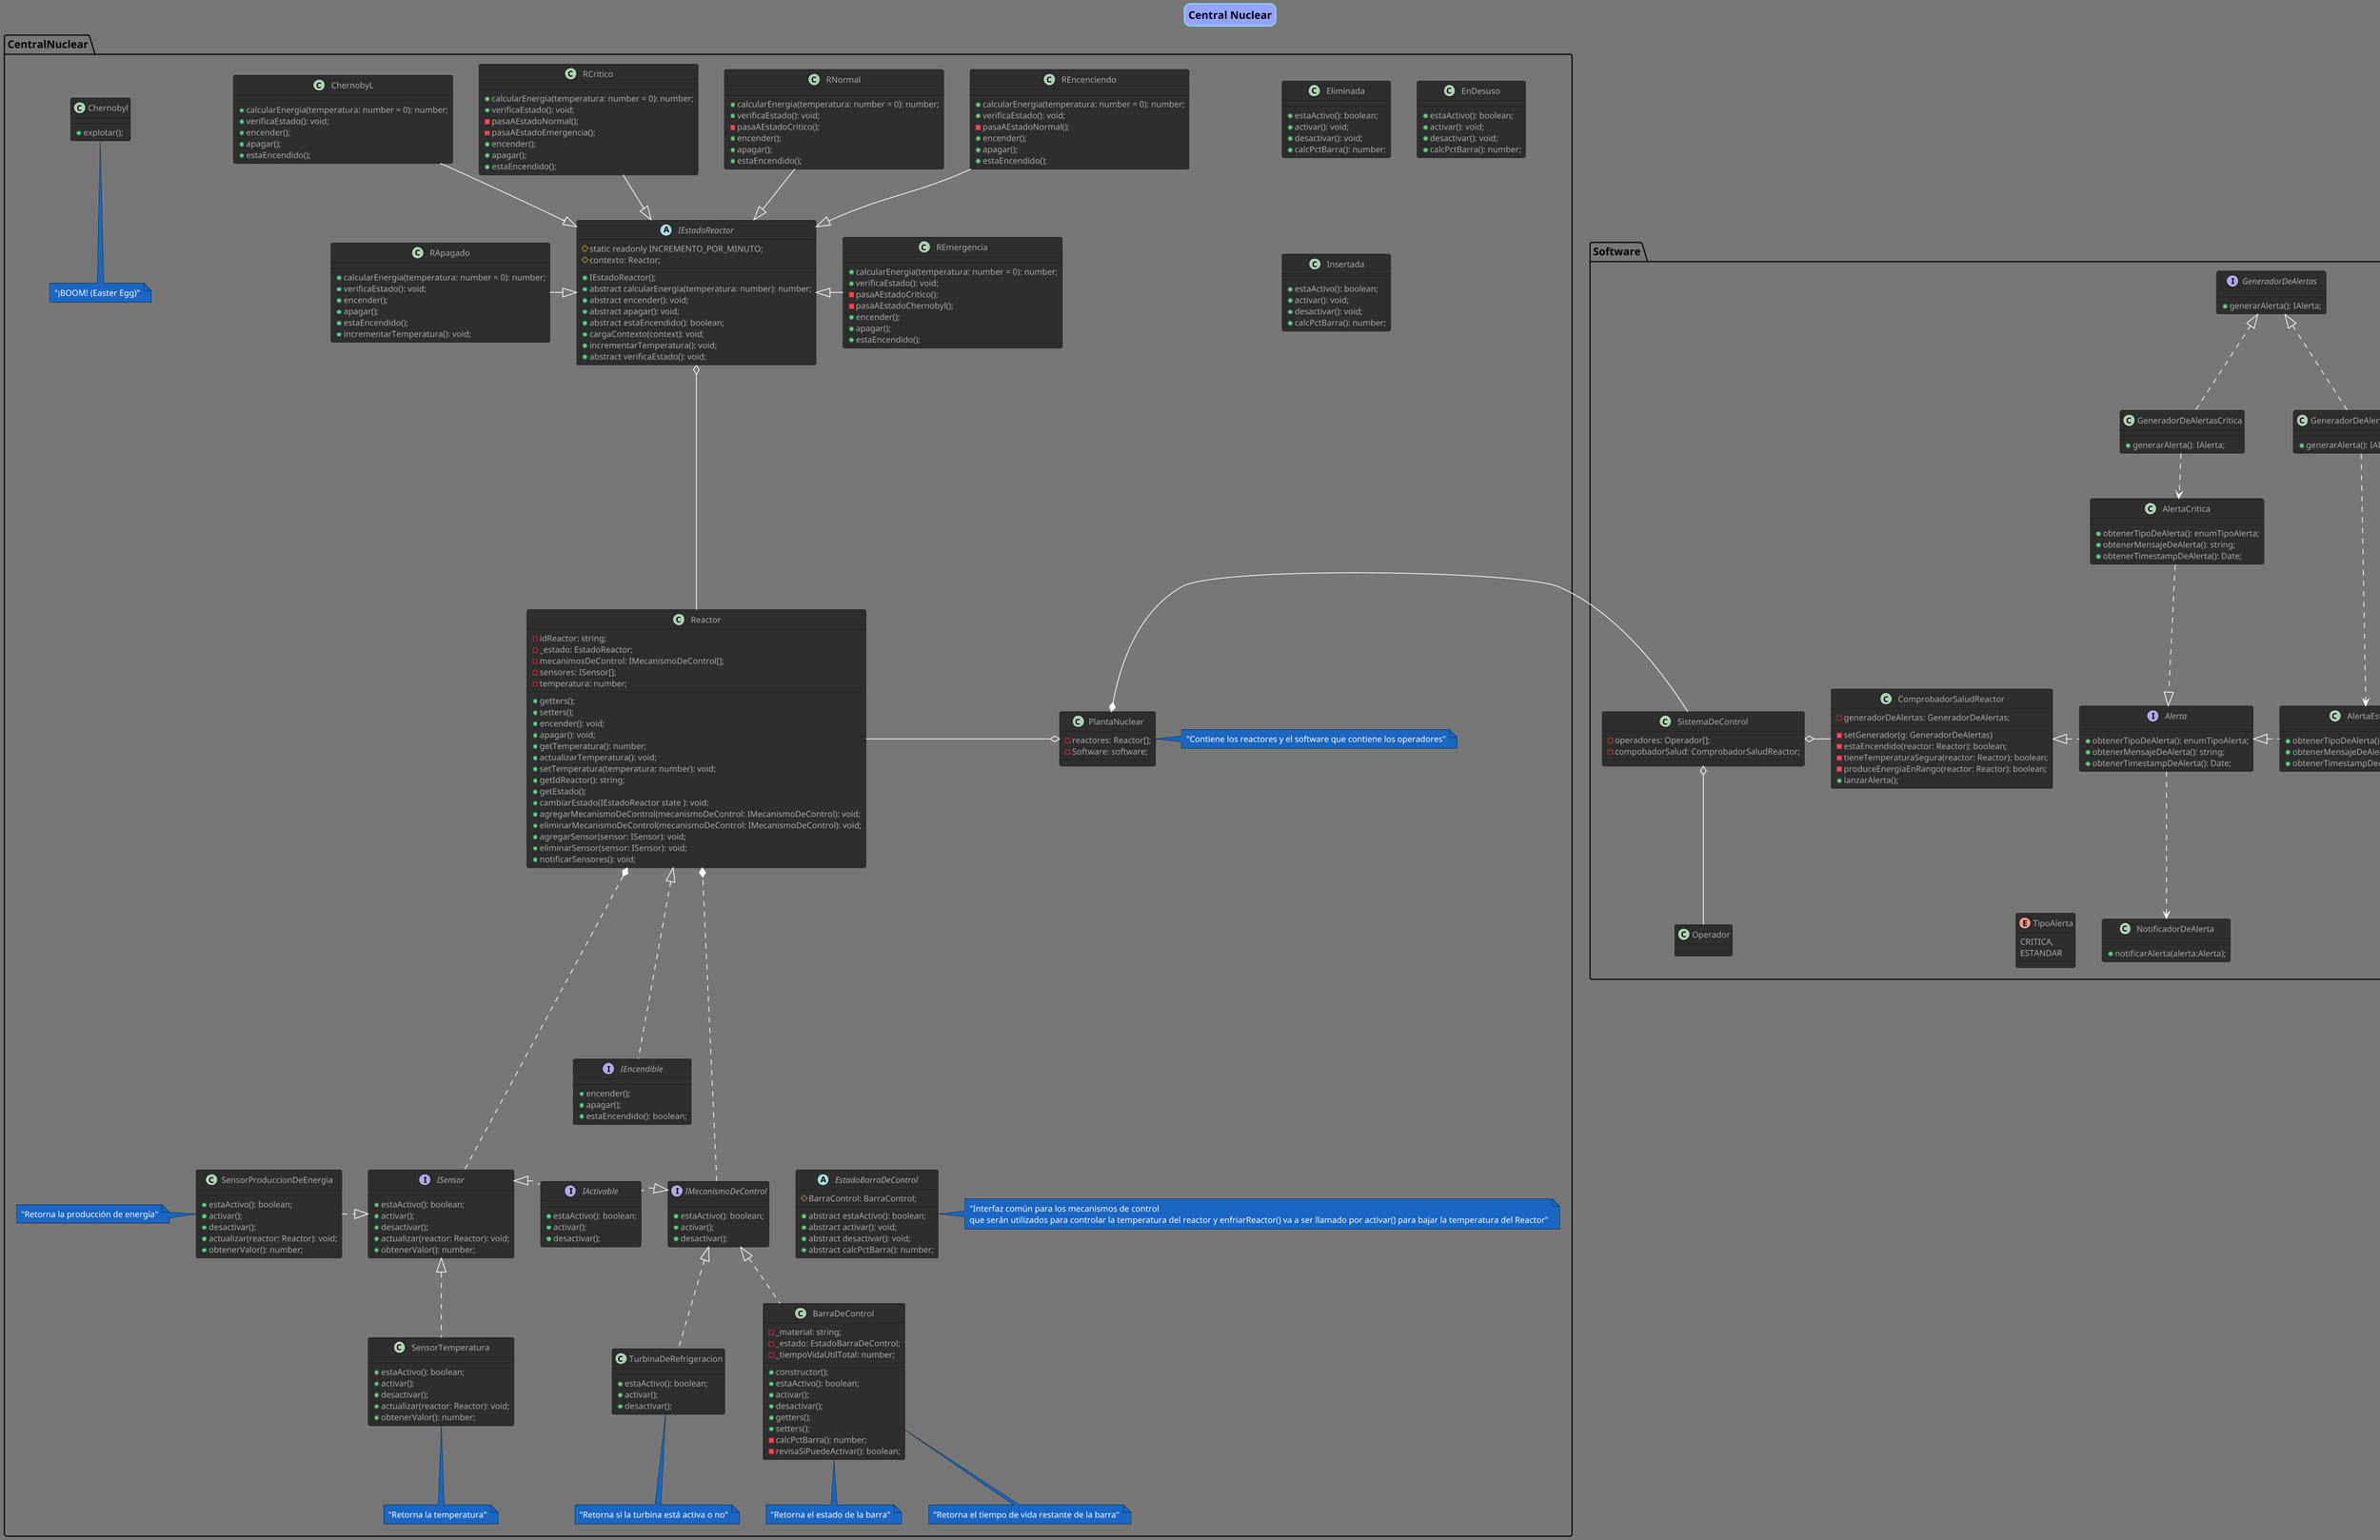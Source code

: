 @startuml TP

title "Central Nuclear"
!theme reddress-darkblue
scale 1.3

skinparam titleBorderRoundCorner 15
skinparam titleBorderThickness 2
skinparam titleBorderColor skyBlue
skinparam titleBackgroundColor #96a2ff


package CentralNuclear {


' Planta nuclear
class PlantaNuclear {
    - reactores: Reactor[];
    - Software: software;
}

' Reactor
class Reactor{
    - idReactor: string;
    - _estado: EstadoReactor;
    - mecanimosDeControl: IMecanismoDeControl[];
    - sensores: ISensor[];
    - temperatura: number;
    + getters();
    + setters();
    + encender(): void;
    + apagar(): void;
    + getTemperatura(): number;
    + actualizarTemperatura(): void;
    + setTemperatura(temperatura: number): void;
    + getIdReactor(): string;
    + getEstado();
    + cambiarEstado(IEstadoReactor state ): void;
    + agregarMecanismoDeControl(mecanismoDeControl: IMecanismoDeControl): void;
    + eliminarMecanismoDeControl(mecanismoDeControl: IMecanismoDeControl): void;
    + agregarSensor(sensor: ISensor): void;
    + eliminarSensor(sensor: ISensor): void;
    + notificarSensores(): void;
}

abstract class IEstadoReactor {
    # static readonly INCREMENTO_POR_MINUTO;
    # contexto: Reactor;
    + IEstadoReactor();
    + abstract calcularEnergia(temperatura: number): number;
    + abstract encender(): void;
    + abstract apagar(): void;
    + abstract estaEncendido(): boolean;
    + cargaContexto(context): void;
    + incrementarTemperatura(): void;
    + abstract verificaEstado(): void;
}

class ChernobyL
{
    + calcularEnergia(temperatura: number = 0): number;
    + verificaEstado(): void;
    + encender();
    + apagar();
    + estaEncendido();
}

class RApagado
{
    + calcularEnergia(temperatura: number = 0): number;
    + verificaEstado(): void;
    + encender();
    + apagar();
    + estaEncendido();
    + incrementarTemperatura(): void;
}

class RCritico
{
    + calcularEnergia(temperatura: number = 0): number;
    + verificaEstado(): void;
    - pasaAEstadoNormal();
    - pasaAEstadoEmergencia();
    + encender();
    + apagar();
    + estaEncendido();
}

class REmergencia
{
    + calcularEnergia(temperatura: number = 0): number;
    + verificaEstado(): void;
    - pasaAEstadoCritico();
    - pasaAEstadoChernobyl();
    + encender();
    + apagar();
    + estaEncendido();
}

class REncenciendo
{
    + calcularEnergia(temperatura: number = 0): number;
    + verificaEstado(): void;
    - pasaAEstadoNormal();
    + encender();
    + apagar();
    + estaEncendido();
}

class RNormal
{
    + calcularEnergia(temperatura: number = 0): number;
    + verificaEstado(): void;
    - pasaAEstadoCritico();
    + encender();
    + apagar();
    + estaEncendido();
}

'Interfaces generales
interface IEncendible {
    + encender();
    + apagar();
    + estaEncendido(): boolean;
}

interface IActivable {
    + estaActivo(): boolean;
    + activar();
    + desactivar();
}


'Sensores
interface ISensor{
    + estaActivo(): boolean;
    + activar();
    + desactivar();
    + actualizar(reactor: Reactor): void;
    + obtenerValor(): number;
}

class SensorTemperatura{
    ' lee en °C
    + estaActivo(): boolean;
    + activar();
    + desactivar();
    + actualizar(reactor: Reactor): void;
    + obtenerValor(): number;
}

class SensorProduccionDeEnergia {
    ' lee en watts
    + estaActivo(): boolean;
    + activar();
    + desactivar();
    + actualizar(reactor: Reactor): void;
    + obtenerValor(): number;
}

' Mecanismos de control
interface IMecanismoDeControl{
    + estaActivo(): boolean;
    + activar();
    + desactivar();
}

'' Barra de control
class BarraDeControl implements IMecanismoDeControl {
    - _material: string;
    - _estado: EstadoBarraDeControl;
    - _tiempoVidaUtilTotal: number;
    + constructor();
    + estaActivo(): boolean;
    'insertar barra
    + activar();
    ' quitar barra
    + desactivar();
    + getters();
    + setters();
    - calcPctBarra(): number;
    - revisaSiPuedeActivar(): boolean;

}

abstract class EstadoBarraDeControl {
    #BarraControl: BarraControl;

    +abstract estaActivo(): boolean;
    +abstract activar(): void;
    +abstract desactivar(): void;
    +abstract calcPctBarra(): number;
}

class Eliminada {
    +estaActivo(): boolean;
    +activar(): void;
    +desactivar(): void;
    +calcPctBarra(): number;
}

class EnDesuso {
    +estaActivo(): boolean;
    +activar(): void;
    +desactivar(): void;
    +calcPctBarra(): number;
}

class Insertada {
    +estaActivo(): boolean;
    +activar(): void;
    +desactivar(): void;
    +calcPctBarra(): number;
}

'' Turbina de refrigeración
class TurbinaDeRefrigeracion implements IMecanismoDeControl {
    + estaActivo(): boolean;
    + activar();
    + desactivar();
}


' Easter egg...

class Chernobyl {
    + explotar();
}

'Relaciones
Reactor --------r-o PlantaNuclear
Reactor *..... ISensor
Reactor *...l... IMecanismoDeControl
IActivable -[hidden]r- IMecanismoDeControl
IActivable -[hidden]l- ISensor
IEstadoReactor o---- Reactor
IEstadoReactor  <|-u- ChernobyL
IEstadoReactor  <|-u- RCritico
IEstadoReactor  <|-r- REmergencia
IEstadoReactor  <|-u- RNormal
IEstadoReactor  <|-u- REncenciendo
IEstadoReactor  <|-l- RApagado
Reactor  <|.... IEncendible
ISensor <|.l. SensorProduccionDeEnergia
ISensor <|.. SensorTemperatura
ISensor <|........ IActivable
IMecanismoDeControl <|........ IActivable
EstadoBarraDeControl o-l[hidden]- IMecanismoDeControl


'Notas
note bottom of SensorTemperatura: "Retorna la temperatura"
note left of SensorProduccionDeEnergia: "Retorna la producción de energía"
note bottom of BarraDeControl: "Retorna el estado de la barra"
note bottom of BarraDeControl: "Retorna el tiempo de vida restante de la barra"
note bottom of TurbinaDeRefrigeracion: "Retorna si la turbina está activa o no"
note bottom of Chernobyl: "¡BOOM! (Easter Egg)"
note right of PlantaNuclear: "Contiene los reactores y el software que contiene los operadores"
note right of EstadoBarraDeControl: "Interfaz común para los mecanismos de control\nque serán utilizados para controlar la temperatura del reactor y enfriarReactor() va a ser llamado por activar() para bajar la temperatura del Reactor"
}

package Software {

' Procesamiento de Datos
class ComprobadorSaludReactor {
    -generadorDeAlertas: GeneradorDeAlertas;
    -setGenerador(g: GeneradorDeAlertas)
    - estaEncendido(reactor: Reactor): boolean;
    - tieneTemperaturaSegura(reactor: Reactor): boolean;
    - produceEnergiaEnRango(reactor: Reactor): boolean;
    +lanzarAlerta();
}

class SistemaDeControl
{
    - operadores: Operador[];
    - compobadorSalud: ComprobadorSaludReactor;
}

' Operador
class Operador {
}

interface Alerta {
    + obtenerTipoDeAlerta(): enumTipoAlerta;
    + obtenerMensajeDeAlerta(): string;
    + obtenerTimestampDeAlerta(): Date;
}

class AlertaCritica{
    + obtenerTipoDeAlerta(): enumTipoAlerta;
    + obtenerMensajeDeAlerta(): string;
    + obtenerTimestampDeAlerta(): Date;

}

class AlertaEstandar{
    + obtenerTipoDeAlerta(): enumTipoAlerta;
    + obtenerMensajeDeAlerta(): string;
    + obtenerTimestampDeAlerta(): Date;
}

class NotificadorDeAlerta {
    + notificarAlerta(alerta:Alerta);
}

enum TipoAlerta {
    CRITICA,
    ESTANDAR
}

interface GeneradorDeAlertas
{
    + generarAlerta(): IAlerta;
}

class GeneradorDeAlertasEstandar
{
    + generarAlerta(): IAlerta;
}

class GeneradorDeAlertasCritica
{
    + generarAlerta(): IAlerta;
}

' Manejo de comandos
'enum ComandosDisponibles {
    'BARRA_CONTROL
    'REACTOR,
    'REFRIGERACION,
    'SENSOR_TEMPERATURA,
    'SENSOR_NIVEL_AGUA,
    'REPORTAR_ESTADO
'}

'class InterpreteDeComandos {
    '- lanzarAccion();
    '+ interpretarComando();
'}

' Acciones
'interface Accion {

'}

'' Barras de control
'class ManejadorDeBarraDeControl implements Accion {
    '+ obtenerBarrasDisponibles(): BarraDeControl[];
    '+ insertarBarra();
    '+ quitarBarra();
'}

'class Comando {

'}

' Acciones automáticas de seguridad
'class ModuloAccionAutomaticaSeguridad {
    '+ apagarPorEmergencia();
'}

' Relaciones
SistemaDeControl o-d- Operador
SistemaDeControl o-r- ComprobadorSaludReactor
ComprobadorSaludReactor <|.r. Alerta
Alerta <|.r. AlertaEstandar
Alerta <|.u. AlertaCritica
GeneradorDeAlertas <|.. GeneradorDeAlertasEstandar
GeneradorDeAlertas <|.. GeneradorDeAlertasCritica
NotificadorDeAlerta <.u. Alerta
TipoAlerta -[hidden]r- NotificadorDeAlerta
AlertaCritica <.u. GeneradorDeAlertasCritica
AlertaEstandar <.u.. GeneradorDeAlertasEstandar

}


SistemaDeControl -r-* PlantaNuclear

@enduml
